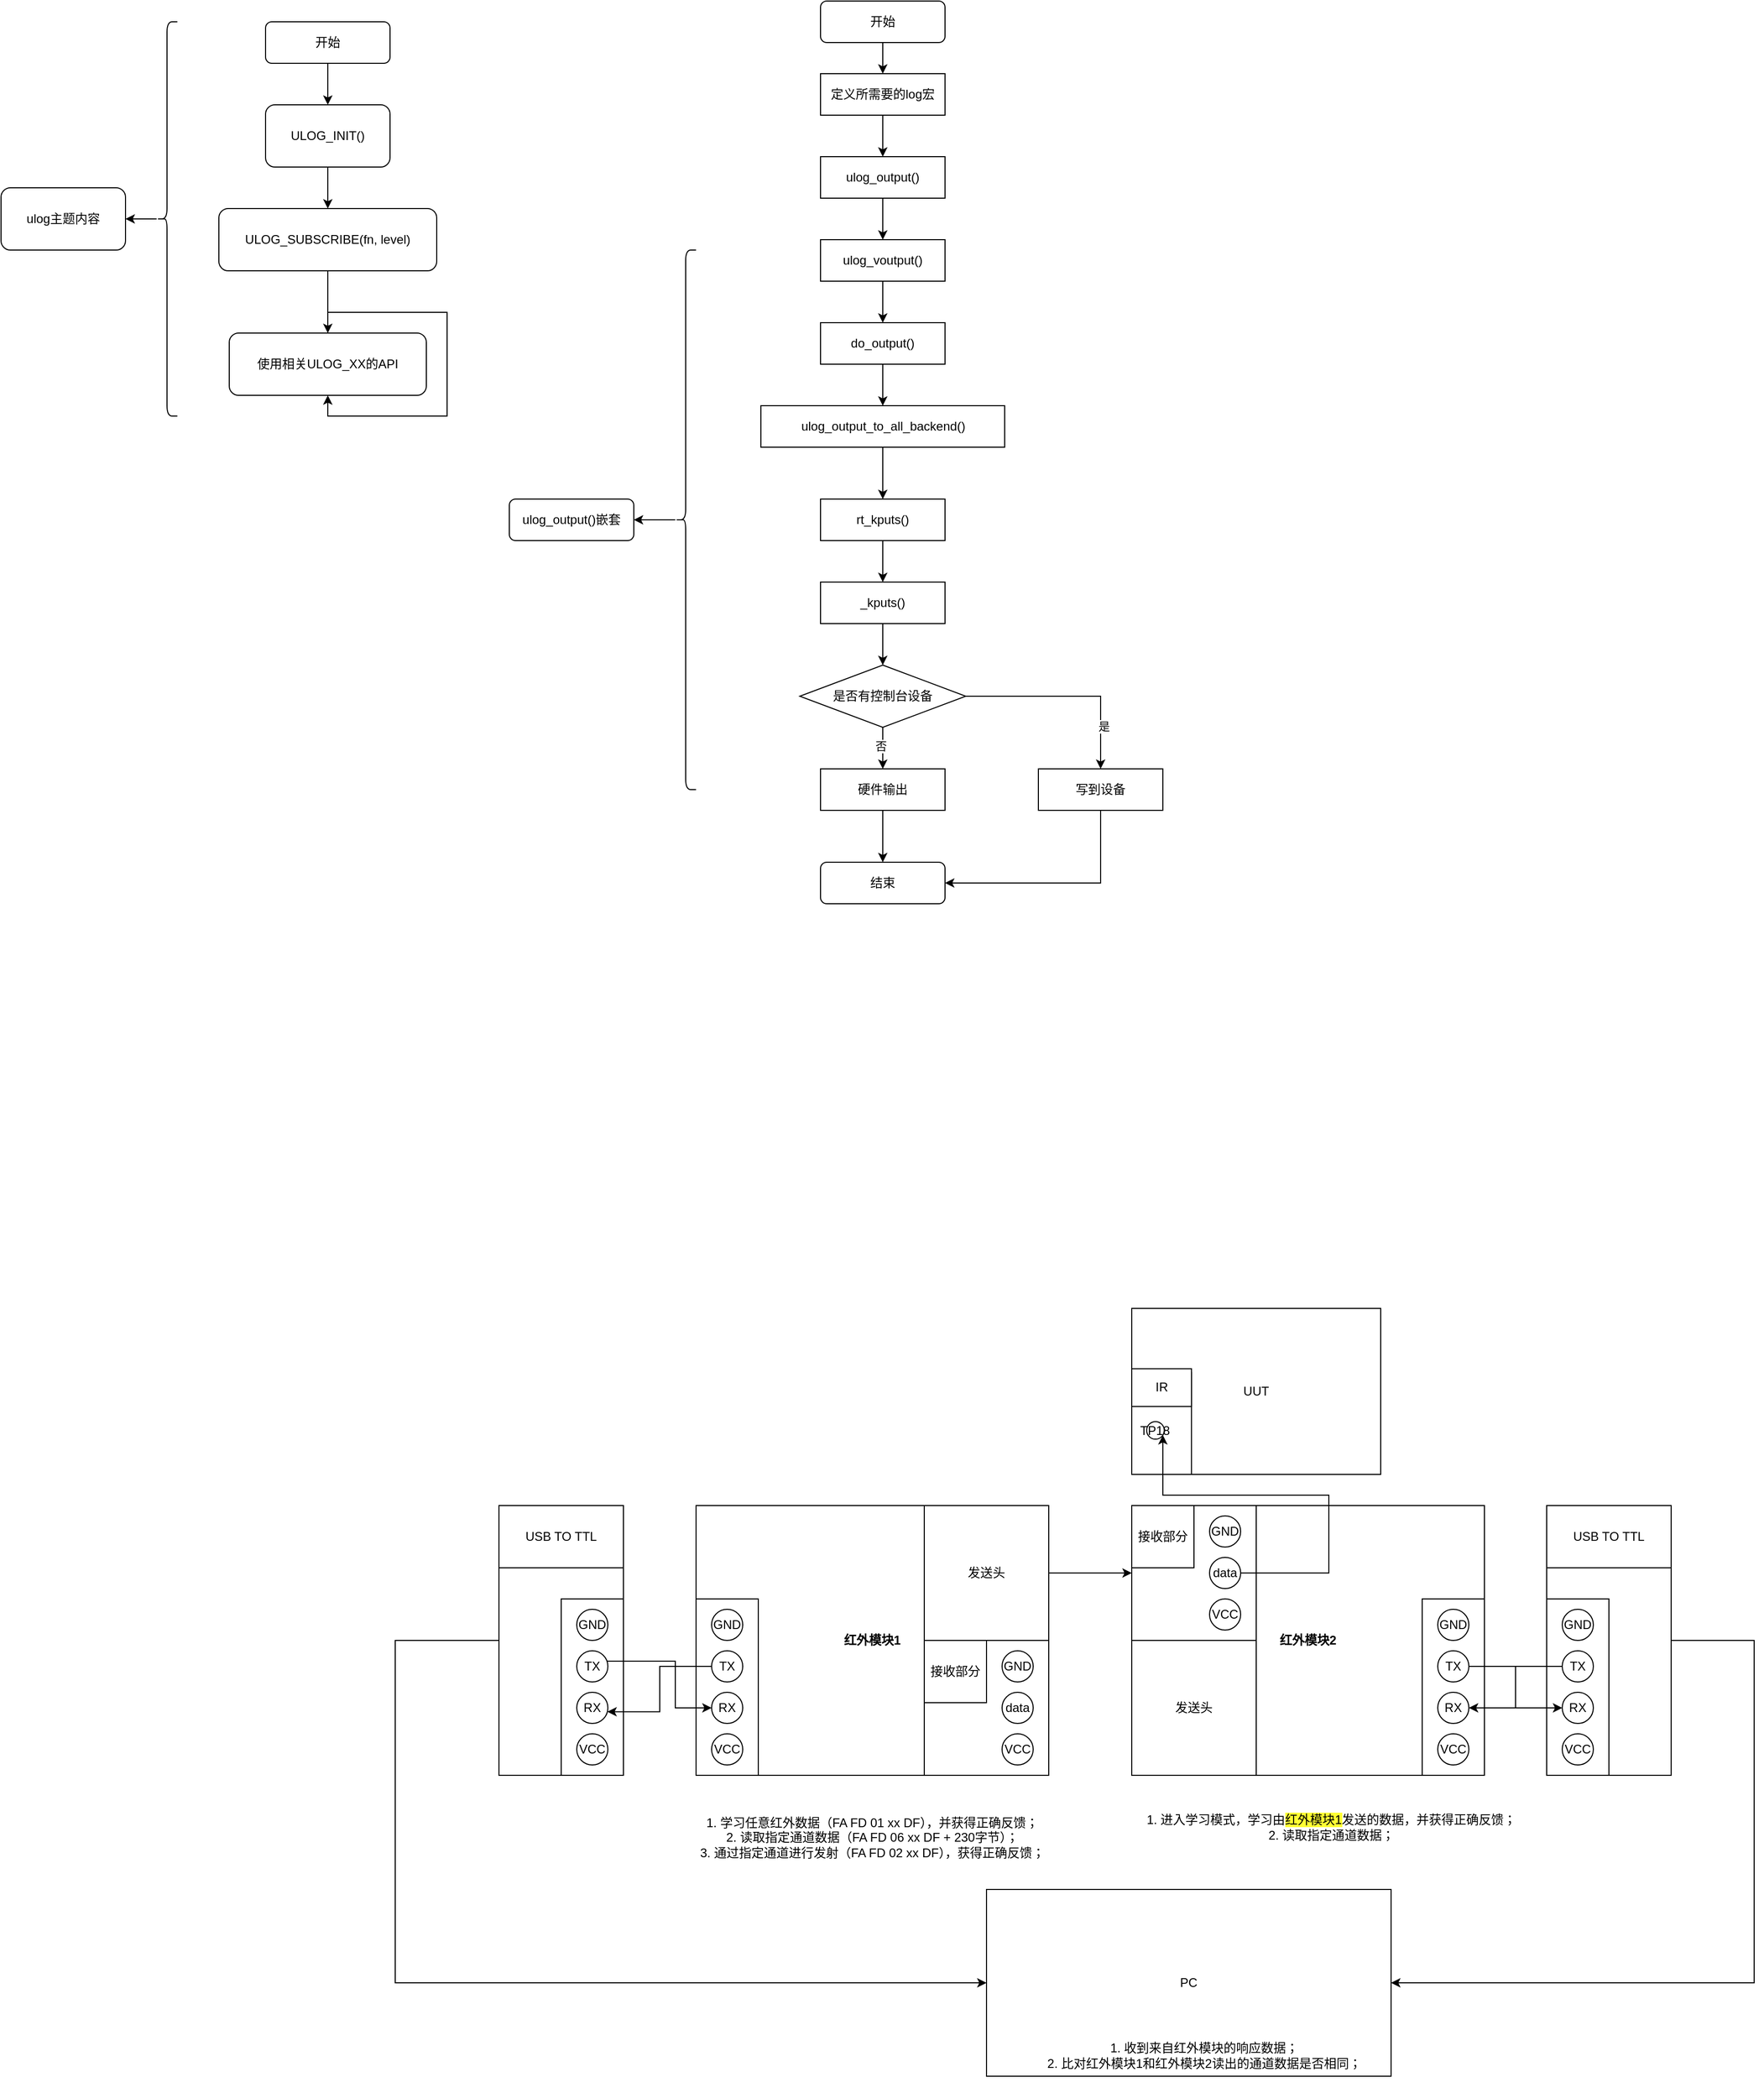 <mxfile version="24.7.7">
  <diagram name="第 1 页" id="VBYefRN1_Q4a0DNFFzs_">
    <mxGraphModel dx="1647" dy="866" grid="1" gridSize="10" guides="1" tooltips="1" connect="1" arrows="1" fold="1" page="1" pageScale="1" pageWidth="3300" pageHeight="4681" math="0" shadow="0">
      <root>
        <mxCell id="0" />
        <mxCell id="1" parent="0" />
        <mxCell id="KYYOisJlUSR0Ur56qBf6-3" value="" style="edgeStyle=orthogonalEdgeStyle;rounded=0;orthogonalLoop=1;jettySize=auto;html=1;" parent="1" source="KYYOisJlUSR0Ur56qBf6-1" target="KYYOisJlUSR0Ur56qBf6-2" edge="1">
          <mxGeometry relative="1" as="geometry" />
        </mxCell>
        <mxCell id="KYYOisJlUSR0Ur56qBf6-1" value="开始" style="rounded=1;whiteSpace=wrap;html=1;" parent="1" vertex="1">
          <mxGeometry x="285" y="40" width="120" height="40" as="geometry" />
        </mxCell>
        <mxCell id="KYYOisJlUSR0Ur56qBf6-5" value="" style="edgeStyle=orthogonalEdgeStyle;rounded=0;orthogonalLoop=1;jettySize=auto;html=1;" parent="1" source="KYYOisJlUSR0Ur56qBf6-2" target="KYYOisJlUSR0Ur56qBf6-4" edge="1">
          <mxGeometry relative="1" as="geometry" />
        </mxCell>
        <mxCell id="KYYOisJlUSR0Ur56qBf6-2" value="ULOG_INIT()" style="whiteSpace=wrap;html=1;rounded=1;" parent="1" vertex="1">
          <mxGeometry x="285" y="120" width="120" height="60" as="geometry" />
        </mxCell>
        <mxCell id="KYYOisJlUSR0Ur56qBf6-7" value="" style="edgeStyle=orthogonalEdgeStyle;rounded=0;orthogonalLoop=1;jettySize=auto;html=1;" parent="1" source="KYYOisJlUSR0Ur56qBf6-4" target="KYYOisJlUSR0Ur56qBf6-6" edge="1">
          <mxGeometry relative="1" as="geometry" />
        </mxCell>
        <mxCell id="KYYOisJlUSR0Ur56qBf6-4" value="ULOG_SUBSCRIBE(fn, level)" style="whiteSpace=wrap;html=1;rounded=1;" parent="1" vertex="1">
          <mxGeometry x="240" y="220" width="210" height="60" as="geometry" />
        </mxCell>
        <mxCell id="KYYOisJlUSR0Ur56qBf6-6" value="使用相关ULOG_XX的API" style="whiteSpace=wrap;html=1;rounded=1;" parent="1" vertex="1">
          <mxGeometry x="250" y="340" width="190" height="60" as="geometry" />
        </mxCell>
        <mxCell id="KYYOisJlUSR0Ur56qBf6-9" style="edgeStyle=orthogonalEdgeStyle;rounded=0;orthogonalLoop=1;jettySize=auto;html=1;entryX=0.5;entryY=1;entryDx=0;entryDy=0;" parent="1" source="KYYOisJlUSR0Ur56qBf6-6" target="KYYOisJlUSR0Ur56qBf6-6" edge="1">
          <mxGeometry relative="1" as="geometry" />
        </mxCell>
        <mxCell id="90yD588Tg5mHqKN5T0L6-4" value="" style="edgeStyle=orthogonalEdgeStyle;rounded=0;orthogonalLoop=1;jettySize=auto;html=1;" parent="1" source="90yD588Tg5mHqKN5T0L6-2" target="90yD588Tg5mHqKN5T0L6-3" edge="1">
          <mxGeometry relative="1" as="geometry" />
        </mxCell>
        <mxCell id="90yD588Tg5mHqKN5T0L6-2" value="" style="shape=curlyBracket;whiteSpace=wrap;html=1;rounded=1;labelPosition=left;verticalLabelPosition=middle;align=right;verticalAlign=middle;" parent="1" vertex="1">
          <mxGeometry x="180" y="40" width="20" height="380" as="geometry" />
        </mxCell>
        <mxCell id="90yD588Tg5mHqKN5T0L6-3" value="ulog主题内容" style="rounded=1;whiteSpace=wrap;html=1;align=center;" parent="1" vertex="1">
          <mxGeometry x="30" y="200" width="120" height="60" as="geometry" />
        </mxCell>
        <mxCell id="90yD588Tg5mHqKN5T0L6-12" style="edgeStyle=orthogonalEdgeStyle;rounded=0;orthogonalLoop=1;jettySize=auto;html=1;exitX=0.5;exitY=1;exitDx=0;exitDy=0;" parent="1" source="90yD588Tg5mHqKN5T0L6-6" target="90yD588Tg5mHqKN5T0L6-7" edge="1">
          <mxGeometry relative="1" as="geometry" />
        </mxCell>
        <mxCell id="90yD588Tg5mHqKN5T0L6-6" value="开始" style="rounded=1;whiteSpace=wrap;html=1;" parent="1" vertex="1">
          <mxGeometry x="820" y="20" width="120" height="40" as="geometry" />
        </mxCell>
        <mxCell id="90yD588Tg5mHqKN5T0L6-9" value="" style="edgeStyle=orthogonalEdgeStyle;rounded=0;orthogonalLoop=1;jettySize=auto;html=1;" parent="1" source="90yD588Tg5mHqKN5T0L6-7" target="90yD588Tg5mHqKN5T0L6-8" edge="1">
          <mxGeometry relative="1" as="geometry" />
        </mxCell>
        <mxCell id="90yD588Tg5mHqKN5T0L6-7" value="定义所需要的log宏" style="rounded=0;whiteSpace=wrap;html=1;" parent="1" vertex="1">
          <mxGeometry x="820" y="90" width="120" height="40" as="geometry" />
        </mxCell>
        <mxCell id="90yD588Tg5mHqKN5T0L6-11" value="" style="edgeStyle=orthogonalEdgeStyle;rounded=0;orthogonalLoop=1;jettySize=auto;html=1;" parent="1" source="90yD588Tg5mHqKN5T0L6-8" target="90yD588Tg5mHqKN5T0L6-10" edge="1">
          <mxGeometry relative="1" as="geometry" />
        </mxCell>
        <mxCell id="90yD588Tg5mHqKN5T0L6-8" value="ulog_output()" style="whiteSpace=wrap;html=1;rounded=0;" parent="1" vertex="1">
          <mxGeometry x="820" y="170" width="120" height="40" as="geometry" />
        </mxCell>
        <mxCell id="90yD588Tg5mHqKN5T0L6-14" value="" style="edgeStyle=orthogonalEdgeStyle;rounded=0;orthogonalLoop=1;jettySize=auto;html=1;" parent="1" source="90yD588Tg5mHqKN5T0L6-10" target="90yD588Tg5mHqKN5T0L6-13" edge="1">
          <mxGeometry relative="1" as="geometry" />
        </mxCell>
        <mxCell id="90yD588Tg5mHqKN5T0L6-10" value="ulog_voutput()" style="whiteSpace=wrap;html=1;rounded=0;" parent="1" vertex="1">
          <mxGeometry x="820" y="250" width="120" height="40" as="geometry" />
        </mxCell>
        <mxCell id="90yD588Tg5mHqKN5T0L6-16" value="" style="edgeStyle=orthogonalEdgeStyle;rounded=0;orthogonalLoop=1;jettySize=auto;html=1;" parent="1" source="90yD588Tg5mHqKN5T0L6-13" target="90yD588Tg5mHqKN5T0L6-15" edge="1">
          <mxGeometry relative="1" as="geometry" />
        </mxCell>
        <mxCell id="90yD588Tg5mHqKN5T0L6-13" value="do_output()" style="whiteSpace=wrap;html=1;rounded=0;" parent="1" vertex="1">
          <mxGeometry x="820" y="330" width="120" height="40" as="geometry" />
        </mxCell>
        <mxCell id="90yD588Tg5mHqKN5T0L6-18" value="" style="edgeStyle=orthogonalEdgeStyle;rounded=0;orthogonalLoop=1;jettySize=auto;html=1;" parent="1" source="90yD588Tg5mHqKN5T0L6-15" target="90yD588Tg5mHqKN5T0L6-17" edge="1">
          <mxGeometry relative="1" as="geometry" />
        </mxCell>
        <mxCell id="90yD588Tg5mHqKN5T0L6-15" value="ulog_output_to_all_backend()" style="whiteSpace=wrap;html=1;rounded=0;" parent="1" vertex="1">
          <mxGeometry x="762.5" y="410" width="235" height="40" as="geometry" />
        </mxCell>
        <mxCell id="90yD588Tg5mHqKN5T0L6-20" value="" style="edgeStyle=orthogonalEdgeStyle;rounded=0;orthogonalLoop=1;jettySize=auto;html=1;" parent="1" source="90yD588Tg5mHqKN5T0L6-17" target="90yD588Tg5mHqKN5T0L6-19" edge="1">
          <mxGeometry relative="1" as="geometry" />
        </mxCell>
        <mxCell id="90yD588Tg5mHqKN5T0L6-17" value="rt_kputs()" style="whiteSpace=wrap;html=1;rounded=0;" parent="1" vertex="1">
          <mxGeometry x="820" y="500" width="120" height="40" as="geometry" />
        </mxCell>
        <mxCell id="90yD588Tg5mHqKN5T0L6-22" value="" style="edgeStyle=orthogonalEdgeStyle;rounded=0;orthogonalLoop=1;jettySize=auto;html=1;" parent="1" source="90yD588Tg5mHqKN5T0L6-19" target="90yD588Tg5mHqKN5T0L6-21" edge="1">
          <mxGeometry relative="1" as="geometry" />
        </mxCell>
        <mxCell id="90yD588Tg5mHqKN5T0L6-19" value="_kputs()" style="whiteSpace=wrap;html=1;rounded=0;" parent="1" vertex="1">
          <mxGeometry x="820" y="580" width="120" height="40" as="geometry" />
        </mxCell>
        <mxCell id="90yD588Tg5mHqKN5T0L6-24" value="" style="edgeStyle=orthogonalEdgeStyle;rounded=0;orthogonalLoop=1;jettySize=auto;html=1;" parent="1" source="90yD588Tg5mHqKN5T0L6-21" target="90yD588Tg5mHqKN5T0L6-23" edge="1">
          <mxGeometry relative="1" as="geometry" />
        </mxCell>
        <mxCell id="90yD588Tg5mHqKN5T0L6-25" value="否" style="edgeLabel;html=1;align=center;verticalAlign=middle;resizable=0;points=[];" parent="90yD588Tg5mHqKN5T0L6-24" vertex="1" connectable="0">
          <mxGeometry x="-0.1" y="-2" relative="1" as="geometry">
            <mxPoint as="offset" />
          </mxGeometry>
        </mxCell>
        <mxCell id="90yD588Tg5mHqKN5T0L6-27" value="" style="edgeStyle=orthogonalEdgeStyle;rounded=0;orthogonalLoop=1;jettySize=auto;html=1;" parent="1" source="90yD588Tg5mHqKN5T0L6-21" target="90yD588Tg5mHqKN5T0L6-26" edge="1">
          <mxGeometry relative="1" as="geometry" />
        </mxCell>
        <mxCell id="90yD588Tg5mHqKN5T0L6-28" value="是" style="edgeLabel;html=1;align=center;verticalAlign=middle;resizable=0;points=[];" parent="90yD588Tg5mHqKN5T0L6-27" vertex="1" connectable="0">
          <mxGeometry x="0.588" y="3" relative="1" as="geometry">
            <mxPoint as="offset" />
          </mxGeometry>
        </mxCell>
        <mxCell id="90yD588Tg5mHqKN5T0L6-21" value="是否有控制台设备" style="rhombus;whiteSpace=wrap;html=1;rounded=0;" parent="1" vertex="1">
          <mxGeometry x="800" y="660" width="160" height="60" as="geometry" />
        </mxCell>
        <mxCell id="90yD588Tg5mHqKN5T0L6-32" style="edgeStyle=orthogonalEdgeStyle;rounded=0;orthogonalLoop=1;jettySize=auto;html=1;exitX=0.5;exitY=1;exitDx=0;exitDy=0;" parent="1" source="90yD588Tg5mHqKN5T0L6-23" target="90yD588Tg5mHqKN5T0L6-29" edge="1">
          <mxGeometry relative="1" as="geometry" />
        </mxCell>
        <mxCell id="90yD588Tg5mHqKN5T0L6-23" value="硬件输出" style="whiteSpace=wrap;html=1;rounded=0;" parent="1" vertex="1">
          <mxGeometry x="820" y="760" width="120" height="40" as="geometry" />
        </mxCell>
        <mxCell id="90yD588Tg5mHqKN5T0L6-33" style="edgeStyle=orthogonalEdgeStyle;rounded=0;orthogonalLoop=1;jettySize=auto;html=1;exitX=0.5;exitY=1;exitDx=0;exitDy=0;entryX=1;entryY=0.5;entryDx=0;entryDy=0;" parent="1" source="90yD588Tg5mHqKN5T0L6-26" target="90yD588Tg5mHqKN5T0L6-29" edge="1">
          <mxGeometry relative="1" as="geometry" />
        </mxCell>
        <mxCell id="90yD588Tg5mHqKN5T0L6-26" value="写到设备" style="whiteSpace=wrap;html=1;rounded=0;" parent="1" vertex="1">
          <mxGeometry x="1030" y="760" width="120" height="40" as="geometry" />
        </mxCell>
        <mxCell id="90yD588Tg5mHqKN5T0L6-29" value="结束" style="rounded=1;whiteSpace=wrap;html=1;" parent="1" vertex="1">
          <mxGeometry x="820" y="850" width="120" height="40" as="geometry" />
        </mxCell>
        <mxCell id="90yD588Tg5mHqKN5T0L6-36" value="" style="edgeStyle=orthogonalEdgeStyle;rounded=0;orthogonalLoop=1;jettySize=auto;html=1;" parent="1" source="90yD588Tg5mHqKN5T0L6-34" target="90yD588Tg5mHqKN5T0L6-35" edge="1">
          <mxGeometry relative="1" as="geometry" />
        </mxCell>
        <mxCell id="90yD588Tg5mHqKN5T0L6-34" value="" style="shape=curlyBracket;whiteSpace=wrap;html=1;rounded=1;labelPosition=left;verticalLabelPosition=middle;align=right;verticalAlign=middle;" parent="1" vertex="1">
          <mxGeometry x="680" y="260" width="20" height="520" as="geometry" />
        </mxCell>
        <mxCell id="90yD588Tg5mHqKN5T0L6-35" value="ulog_output()嵌套" style="whiteSpace=wrap;html=1;align=center;rounded=1;" parent="1" vertex="1">
          <mxGeometry x="520" y="500" width="120" height="40" as="geometry" />
        </mxCell>
        <mxCell id="g5xxGOTNsoSL2lDNkgLA-3" value="红外模块1" style="rounded=0;whiteSpace=wrap;html=1;fontStyle=1" vertex="1" parent="1">
          <mxGeometry x="700" y="1470" width="340" height="260" as="geometry" />
        </mxCell>
        <mxCell id="g5xxGOTNsoSL2lDNkgLA-60" style="edgeStyle=orthogonalEdgeStyle;rounded=0;orthogonalLoop=1;jettySize=auto;html=1;" edge="1" parent="1" source="g5xxGOTNsoSL2lDNkgLA-4">
          <mxGeometry relative="1" as="geometry">
            <mxPoint x="1120" y="1535.0" as="targetPoint" />
          </mxGeometry>
        </mxCell>
        <mxCell id="g5xxGOTNsoSL2lDNkgLA-4" value="发送头" style="rounded=0;whiteSpace=wrap;html=1;" vertex="1" parent="1">
          <mxGeometry x="920" y="1470" width="120" height="130" as="geometry" />
        </mxCell>
        <mxCell id="g5xxGOTNsoSL2lDNkgLA-5" value="" style="rounded=0;whiteSpace=wrap;html=1;" vertex="1" parent="1">
          <mxGeometry x="920" y="1600" width="120" height="130" as="geometry" />
        </mxCell>
        <mxCell id="g5xxGOTNsoSL2lDNkgLA-6" value="GND" style="ellipse;whiteSpace=wrap;html=1;aspect=fixed;" vertex="1" parent="1">
          <mxGeometry x="995" y="1610" width="30" height="30" as="geometry" />
        </mxCell>
        <mxCell id="g5xxGOTNsoSL2lDNkgLA-7" value="data" style="ellipse;whiteSpace=wrap;html=1;aspect=fixed;" vertex="1" parent="1">
          <mxGeometry x="995" y="1650" width="30" height="30" as="geometry" />
        </mxCell>
        <mxCell id="g5xxGOTNsoSL2lDNkgLA-8" value="VCC" style="ellipse;whiteSpace=wrap;html=1;aspect=fixed;" vertex="1" parent="1">
          <mxGeometry x="995" y="1690" width="30" height="30" as="geometry" />
        </mxCell>
        <mxCell id="g5xxGOTNsoSL2lDNkgLA-9" value="接收部分" style="rounded=0;whiteSpace=wrap;html=1;" vertex="1" parent="1">
          <mxGeometry x="920" y="1600" width="60" height="60" as="geometry" />
        </mxCell>
        <mxCell id="g5xxGOTNsoSL2lDNkgLA-10" value="" style="rounded=0;whiteSpace=wrap;html=1;" vertex="1" parent="1">
          <mxGeometry x="700" y="1560" width="60" height="170" as="geometry" />
        </mxCell>
        <mxCell id="g5xxGOTNsoSL2lDNkgLA-11" value="TX" style="ellipse;whiteSpace=wrap;html=1;aspect=fixed;" vertex="1" parent="1">
          <mxGeometry x="715" y="1610" width="30" height="30" as="geometry" />
        </mxCell>
        <mxCell id="g5xxGOTNsoSL2lDNkgLA-12" value="RX" style="ellipse;whiteSpace=wrap;html=1;aspect=fixed;" vertex="1" parent="1">
          <mxGeometry x="715" y="1650" width="30" height="30" as="geometry" />
        </mxCell>
        <mxCell id="g5xxGOTNsoSL2lDNkgLA-13" value="VCC" style="ellipse;whiteSpace=wrap;html=1;aspect=fixed;" vertex="1" parent="1">
          <mxGeometry x="715" y="1690" width="30" height="30" as="geometry" />
        </mxCell>
        <mxCell id="g5xxGOTNsoSL2lDNkgLA-14" value="GND" style="ellipse;whiteSpace=wrap;html=1;aspect=fixed;" vertex="1" parent="1">
          <mxGeometry x="715" y="1570" width="30" height="30" as="geometry" />
        </mxCell>
        <mxCell id="g5xxGOTNsoSL2lDNkgLA-72" style="edgeStyle=orthogonalEdgeStyle;rounded=0;orthogonalLoop=1;jettySize=auto;html=1;entryX=0;entryY=0.5;entryDx=0;entryDy=0;" edge="1" parent="1" source="g5xxGOTNsoSL2lDNkgLA-20" target="g5xxGOTNsoSL2lDNkgLA-31">
          <mxGeometry relative="1" as="geometry">
            <Array as="points">
              <mxPoint x="410" y="1600" />
              <mxPoint x="410" y="1930" />
            </Array>
          </mxGeometry>
        </mxCell>
        <mxCell id="g5xxGOTNsoSL2lDNkgLA-20" value="" style="rounded=0;whiteSpace=wrap;html=1;" vertex="1" parent="1">
          <mxGeometry x="510" y="1470" width="120" height="260" as="geometry" />
        </mxCell>
        <mxCell id="g5xxGOTNsoSL2lDNkgLA-21" value="USB TO TTL" style="rounded=0;whiteSpace=wrap;html=1;" vertex="1" parent="1">
          <mxGeometry x="510" y="1470" width="120" height="60" as="geometry" />
        </mxCell>
        <mxCell id="g5xxGOTNsoSL2lDNkgLA-22" value="" style="rounded=0;whiteSpace=wrap;html=1;" vertex="1" parent="1">
          <mxGeometry x="570" y="1560" width="60" height="170" as="geometry" />
        </mxCell>
        <mxCell id="g5xxGOTNsoSL2lDNkgLA-27" style="edgeStyle=orthogonalEdgeStyle;rounded=0;orthogonalLoop=1;jettySize=auto;html=1;entryX=0;entryY=0.5;entryDx=0;entryDy=0;" edge="1" parent="1" source="g5xxGOTNsoSL2lDNkgLA-23" target="g5xxGOTNsoSL2lDNkgLA-12">
          <mxGeometry relative="1" as="geometry">
            <Array as="points">
              <mxPoint x="680" y="1620" />
              <mxPoint x="680" y="1665" />
            </Array>
          </mxGeometry>
        </mxCell>
        <mxCell id="g5xxGOTNsoSL2lDNkgLA-23" value="TX" style="ellipse;whiteSpace=wrap;html=1;aspect=fixed;" vertex="1" parent="1">
          <mxGeometry x="585" y="1610" width="30" height="30" as="geometry" />
        </mxCell>
        <mxCell id="g5xxGOTNsoSL2lDNkgLA-24" value="RX" style="ellipse;whiteSpace=wrap;html=1;aspect=fixed;" vertex="1" parent="1">
          <mxGeometry x="585" y="1650" width="30" height="30" as="geometry" />
        </mxCell>
        <mxCell id="g5xxGOTNsoSL2lDNkgLA-25" value="VCC" style="ellipse;whiteSpace=wrap;html=1;aspect=fixed;" vertex="1" parent="1">
          <mxGeometry x="585" y="1690" width="30" height="30" as="geometry" />
        </mxCell>
        <mxCell id="g5xxGOTNsoSL2lDNkgLA-26" value="GND" style="ellipse;whiteSpace=wrap;html=1;aspect=fixed;" vertex="1" parent="1">
          <mxGeometry x="585" y="1570" width="30" height="30" as="geometry" />
        </mxCell>
        <mxCell id="g5xxGOTNsoSL2lDNkgLA-31" value="PC" style="rounded=0;whiteSpace=wrap;html=1;" vertex="1" parent="1">
          <mxGeometry x="980" y="1840" width="390" height="180" as="geometry" />
        </mxCell>
        <mxCell id="g5xxGOTNsoSL2lDNkgLA-38" style="edgeStyle=orthogonalEdgeStyle;rounded=0;orthogonalLoop=1;jettySize=auto;html=1;exitX=0;exitY=0.5;exitDx=0;exitDy=0;entryX=0.984;entryY=0.625;entryDx=0;entryDy=0;entryPerimeter=0;" edge="1" parent="1" source="g5xxGOTNsoSL2lDNkgLA-11" target="g5xxGOTNsoSL2lDNkgLA-24">
          <mxGeometry relative="1" as="geometry" />
        </mxCell>
        <mxCell id="g5xxGOTNsoSL2lDNkgLA-56" value="" style="group" vertex="1" connectable="0" parent="1">
          <mxGeometry x="1120" y="1280" width="240" height="160" as="geometry" />
        </mxCell>
        <mxCell id="g5xxGOTNsoSL2lDNkgLA-15" value="UUT" style="rounded=0;whiteSpace=wrap;html=1;" vertex="1" parent="g5xxGOTNsoSL2lDNkgLA-56">
          <mxGeometry width="240" height="160" as="geometry" />
        </mxCell>
        <mxCell id="g5xxGOTNsoSL2lDNkgLA-16" value="" style="rounded=0;whiteSpace=wrap;html=1;" vertex="1" parent="g5xxGOTNsoSL2lDNkgLA-56">
          <mxGeometry y="61.818" width="57.6" height="98.182" as="geometry" />
        </mxCell>
        <mxCell id="g5xxGOTNsoSL2lDNkgLA-17" value="IR" style="rounded=0;whiteSpace=wrap;html=1;" vertex="1" parent="g5xxGOTNsoSL2lDNkgLA-56">
          <mxGeometry y="58.182" width="57.6" height="36.364" as="geometry" />
        </mxCell>
        <mxCell id="g5xxGOTNsoSL2lDNkgLA-18" value="TP18" style="ellipse;whiteSpace=wrap;html=1;aspect=fixed;" vertex="1" parent="g5xxGOTNsoSL2lDNkgLA-56">
          <mxGeometry x="14.4" y="109.091" width="16.956" height="16.956" as="geometry" />
        </mxCell>
        <mxCell id="g5xxGOTNsoSL2lDNkgLA-42" value="红外模块2" style="rounded=0;whiteSpace=wrap;html=1;fontStyle=1;container=0;" vertex="1" parent="1">
          <mxGeometry x="1120" y="1470" width="340" height="260" as="geometry" />
        </mxCell>
        <mxCell id="g5xxGOTNsoSL2lDNkgLA-43" value="发送头" style="rounded=0;whiteSpace=wrap;html=1;container=0;" vertex="1" parent="1">
          <mxGeometry x="1120" y="1600" width="120" height="130" as="geometry" />
        </mxCell>
        <mxCell id="g5xxGOTNsoSL2lDNkgLA-57" value="" style="group" vertex="1" connectable="0" parent="1">
          <mxGeometry x="1120" y="1470" width="120" height="130" as="geometry" />
        </mxCell>
        <mxCell id="g5xxGOTNsoSL2lDNkgLA-44" value="" style="rounded=0;whiteSpace=wrap;html=1;container=0;" vertex="1" parent="g5xxGOTNsoSL2lDNkgLA-57">
          <mxGeometry width="120" height="130" as="geometry" />
        </mxCell>
        <mxCell id="g5xxGOTNsoSL2lDNkgLA-45" value="GND" style="ellipse;whiteSpace=wrap;html=1;aspect=fixed;container=0;" vertex="1" parent="g5xxGOTNsoSL2lDNkgLA-57">
          <mxGeometry x="75" y="10" width="30" height="30" as="geometry" />
        </mxCell>
        <mxCell id="g5xxGOTNsoSL2lDNkgLA-46" value="data" style="ellipse;whiteSpace=wrap;html=1;aspect=fixed;container=0;" vertex="1" parent="g5xxGOTNsoSL2lDNkgLA-57">
          <mxGeometry x="75" y="50" width="30" height="30" as="geometry" />
        </mxCell>
        <mxCell id="g5xxGOTNsoSL2lDNkgLA-47" value="VCC" style="ellipse;whiteSpace=wrap;html=1;aspect=fixed;container=0;" vertex="1" parent="g5xxGOTNsoSL2lDNkgLA-57">
          <mxGeometry x="75" y="90" width="30" height="30" as="geometry" />
        </mxCell>
        <mxCell id="g5xxGOTNsoSL2lDNkgLA-48" value="接收部分" style="rounded=0;whiteSpace=wrap;html=1;container=0;" vertex="1" parent="g5xxGOTNsoSL2lDNkgLA-57">
          <mxGeometry width="60" height="60" as="geometry" />
        </mxCell>
        <mxCell id="g5xxGOTNsoSL2lDNkgLA-58" value="" style="group" vertex="1" connectable="0" parent="1">
          <mxGeometry x="1400" y="1560" width="60" height="170" as="geometry" />
        </mxCell>
        <mxCell id="g5xxGOTNsoSL2lDNkgLA-49" value="" style="rounded=0;whiteSpace=wrap;html=1;container=0;" vertex="1" parent="g5xxGOTNsoSL2lDNkgLA-58">
          <mxGeometry width="60" height="170" as="geometry" />
        </mxCell>
        <mxCell id="g5xxGOTNsoSL2lDNkgLA-50" value="TX" style="ellipse;whiteSpace=wrap;html=1;aspect=fixed;container=0;" vertex="1" parent="g5xxGOTNsoSL2lDNkgLA-58">
          <mxGeometry x="15" y="50" width="30" height="30" as="geometry" />
        </mxCell>
        <mxCell id="g5xxGOTNsoSL2lDNkgLA-51" value="RX" style="ellipse;whiteSpace=wrap;html=1;aspect=fixed;container=0;" vertex="1" parent="g5xxGOTNsoSL2lDNkgLA-58">
          <mxGeometry x="15" y="90" width="30" height="30" as="geometry" />
        </mxCell>
        <mxCell id="g5xxGOTNsoSL2lDNkgLA-52" value="VCC" style="ellipse;whiteSpace=wrap;html=1;aspect=fixed;container=0;" vertex="1" parent="g5xxGOTNsoSL2lDNkgLA-58">
          <mxGeometry x="15" y="130" width="30" height="30" as="geometry" />
        </mxCell>
        <mxCell id="g5xxGOTNsoSL2lDNkgLA-53" value="GND" style="ellipse;whiteSpace=wrap;html=1;aspect=fixed;container=0;" vertex="1" parent="g5xxGOTNsoSL2lDNkgLA-58">
          <mxGeometry x="15" y="10" width="30" height="30" as="geometry" />
        </mxCell>
        <mxCell id="g5xxGOTNsoSL2lDNkgLA-59" value="1. 学习任意红外数据（FA FD 01 xx DF），并获得正确反馈；&lt;div&gt;2. 读取指定通道数据（FA FD 06 xx DF + 230字节）；&lt;br&gt;&lt;div&gt;3. 通过指定通道进行发射（FA FD 02 xx DF），获得正确反馈；&lt;/div&gt;&lt;/div&gt;" style="text;html=1;align=center;verticalAlign=middle;whiteSpace=wrap;rounded=0;" vertex="1" parent="1">
          <mxGeometry x="700" y="1750" width="340" height="80" as="geometry" />
        </mxCell>
        <mxCell id="g5xxGOTNsoSL2lDNkgLA-61" style="edgeStyle=orthogonalEdgeStyle;rounded=0;orthogonalLoop=1;jettySize=auto;html=1;exitX=1;exitY=0.5;exitDx=0;exitDy=0;" edge="1" parent="1" source="g5xxGOTNsoSL2lDNkgLA-46" target="g5xxGOTNsoSL2lDNkgLA-18">
          <mxGeometry relative="1" as="geometry">
            <Array as="points">
              <mxPoint x="1310" y="1535" />
              <mxPoint x="1310" y="1460" />
              <mxPoint x="1150" y="1460" />
            </Array>
          </mxGeometry>
        </mxCell>
        <mxCell id="g5xxGOTNsoSL2lDNkgLA-62" value="1. 进入学习模式，学习由&lt;span style=&quot;background-color: rgb(255, 255, 51);&quot;&gt;红外模块1&lt;/span&gt;发送的数据，并获得正确反馈；&lt;div&gt;2. 读取指定通道数据；&lt;/div&gt;" style="text;html=1;align=center;verticalAlign=middle;whiteSpace=wrap;rounded=0;" vertex="1" parent="1">
          <mxGeometry x="1125" y="1740" width="375" height="80" as="geometry" />
        </mxCell>
        <mxCell id="g5xxGOTNsoSL2lDNkgLA-73" style="edgeStyle=orthogonalEdgeStyle;rounded=0;orthogonalLoop=1;jettySize=auto;html=1;exitX=1;exitY=0.5;exitDx=0;exitDy=0;entryX=1;entryY=0.5;entryDx=0;entryDy=0;" edge="1" parent="1" source="g5xxGOTNsoSL2lDNkgLA-63" target="g5xxGOTNsoSL2lDNkgLA-31">
          <mxGeometry relative="1" as="geometry">
            <Array as="points">
              <mxPoint x="1720" y="1600" />
              <mxPoint x="1720" y="1930" />
            </Array>
          </mxGeometry>
        </mxCell>
        <mxCell id="g5xxGOTNsoSL2lDNkgLA-63" value="" style="rounded=0;whiteSpace=wrap;html=1;" vertex="1" parent="1">
          <mxGeometry x="1520" y="1470" width="120" height="260" as="geometry" />
        </mxCell>
        <mxCell id="g5xxGOTNsoSL2lDNkgLA-64" value="USB TO TTL" style="rounded=0;whiteSpace=wrap;html=1;" vertex="1" parent="1">
          <mxGeometry x="1520" y="1470" width="120" height="60" as="geometry" />
        </mxCell>
        <mxCell id="g5xxGOTNsoSL2lDNkgLA-65" value="" style="rounded=0;whiteSpace=wrap;html=1;" vertex="1" parent="1">
          <mxGeometry x="1520" y="1560" width="60" height="170" as="geometry" />
        </mxCell>
        <mxCell id="g5xxGOTNsoSL2lDNkgLA-75" style="edgeStyle=orthogonalEdgeStyle;rounded=0;orthogonalLoop=1;jettySize=auto;html=1;exitX=0;exitY=0.5;exitDx=0;exitDy=0;entryX=1;entryY=0.5;entryDx=0;entryDy=0;" edge="1" parent="1" source="g5xxGOTNsoSL2lDNkgLA-66" target="g5xxGOTNsoSL2lDNkgLA-51">
          <mxGeometry relative="1" as="geometry" />
        </mxCell>
        <mxCell id="g5xxGOTNsoSL2lDNkgLA-66" value="TX" style="ellipse;whiteSpace=wrap;html=1;aspect=fixed;" vertex="1" parent="1">
          <mxGeometry x="1535" y="1610" width="30" height="30" as="geometry" />
        </mxCell>
        <mxCell id="g5xxGOTNsoSL2lDNkgLA-67" value="RX" style="ellipse;whiteSpace=wrap;html=1;aspect=fixed;" vertex="1" parent="1">
          <mxGeometry x="1535" y="1650" width="30" height="30" as="geometry" />
        </mxCell>
        <mxCell id="g5xxGOTNsoSL2lDNkgLA-68" value="VCC" style="ellipse;whiteSpace=wrap;html=1;aspect=fixed;" vertex="1" parent="1">
          <mxGeometry x="1535" y="1690" width="30" height="30" as="geometry" />
        </mxCell>
        <mxCell id="g5xxGOTNsoSL2lDNkgLA-69" value="GND" style="ellipse;whiteSpace=wrap;html=1;aspect=fixed;" vertex="1" parent="1">
          <mxGeometry x="1535" y="1570" width="30" height="30" as="geometry" />
        </mxCell>
        <mxCell id="g5xxGOTNsoSL2lDNkgLA-70" style="edgeStyle=orthogonalEdgeStyle;rounded=0;orthogonalLoop=1;jettySize=auto;html=1;entryX=0;entryY=0.5;entryDx=0;entryDy=0;" edge="1" parent="1" source="g5xxGOTNsoSL2lDNkgLA-50" target="g5xxGOTNsoSL2lDNkgLA-67">
          <mxGeometry relative="1" as="geometry" />
        </mxCell>
        <mxCell id="g5xxGOTNsoSL2lDNkgLA-74" value="&lt;div&gt;1. 收到来自红外模块的响应数据；&lt;/div&gt;2. 比对红外模块1和红外模块2读出的通道数据是否相同；" style="text;html=1;align=center;verticalAlign=middle;whiteSpace=wrap;rounded=0;" vertex="1" parent="1">
          <mxGeometry x="1030" y="1960" width="320" height="80" as="geometry" />
        </mxCell>
      </root>
    </mxGraphModel>
  </diagram>
</mxfile>
